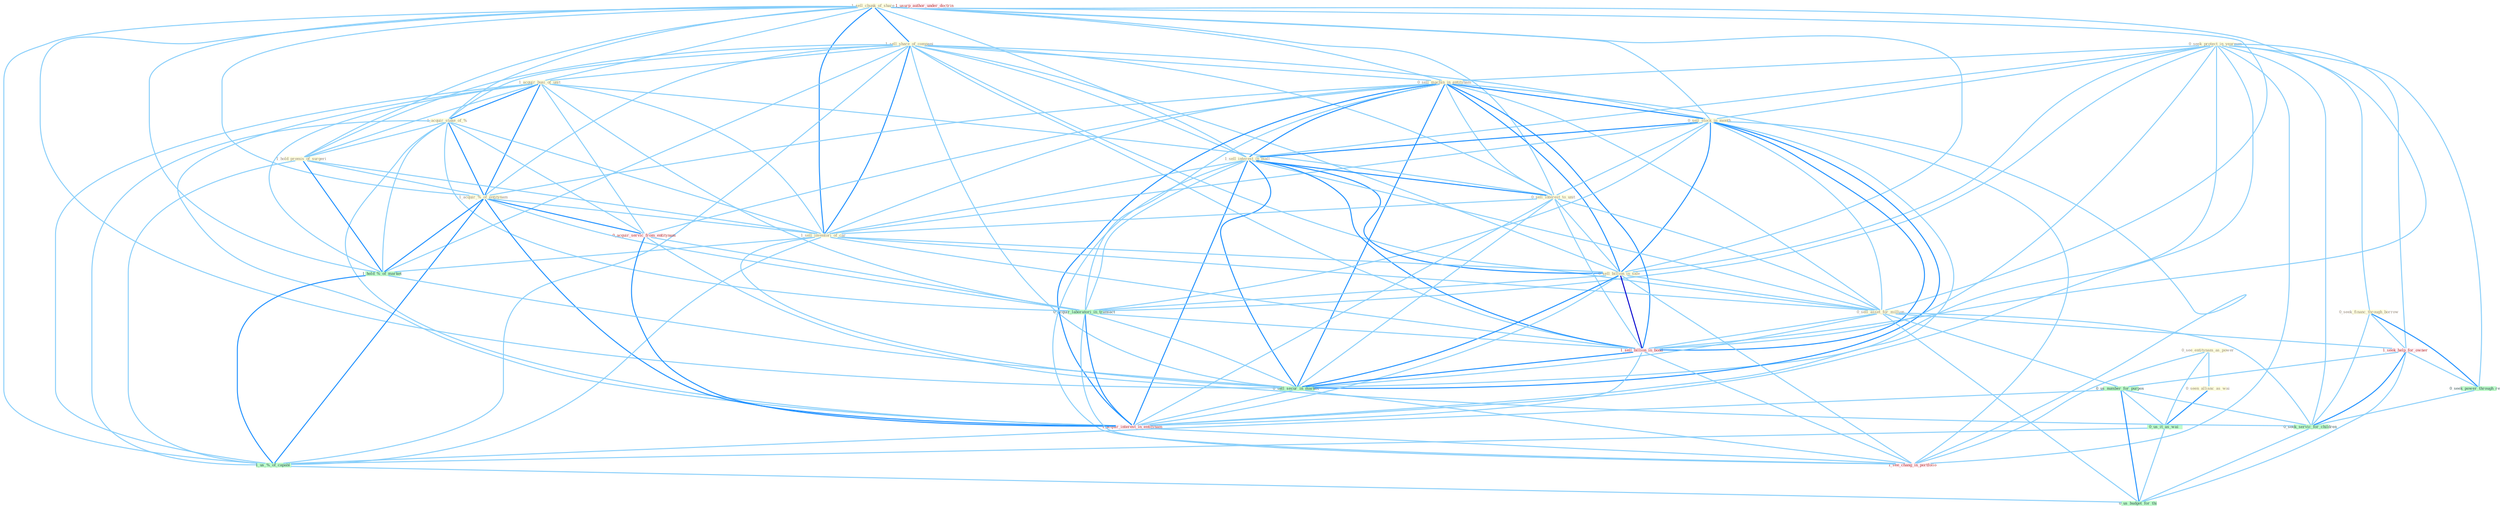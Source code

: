 Graph G{ 
    node
    [shape=polygon,style=filled,width=.5,height=.06,color="#BDFCC9",fixedsize=true,fontsize=4,
    fontcolor="#2f4f4f"];
    {node
    [color="#ffffe0", fontcolor="#8b7d6b"] "0_see_entitynam_as_power " "1_sell_chunk_of_share " "0_seek_protect_in_yearnum " "1_sell_share_of_compani " "0_sell_machin_in_entitynam " "1_acquir_busi_of_unit " "0_seek_financ_through_borrow " "1_acquir_stake_of_% " "0_sell_stock_in_month " "1_hold_promis_of_surgeri " "1_sell_interest_in_mall " "0_sell_interest_to_unit " "1_acquir_%_of_entitynam " "1_sell_inventori_of_car " "0_seen_allianc_as_wai " "0_sell_billion_in_sale " "0_sell_asset_for_million "}
{node [color="#fff0f5", fontcolor="#b22222"] "1_seek_help_for_owner " "0_acquir_servic_from_entitynam " "1_sell_billion_in_bond " "1_usurp_author_under_doctrin " "1_acquir_interest_in_entitynam " "1_see_chang_in_portfolio "}
edge [color="#B0E2FF"];

	"0_see_entitynam_as_power " -- "0_seen_allianc_as_wai " [w="1", color="#87cefa" ];
	"0_see_entitynam_as_power " -- "0_us_it_as_wai " [w="1", color="#87cefa" ];
	"0_see_entitynam_as_power " -- "1_see_chang_in_portfolio " [w="1", color="#87cefa" ];
	"1_sell_chunk_of_share " -- "1_sell_share_of_compani " [w="2", color="#1e90ff" , len=0.8];
	"1_sell_chunk_of_share " -- "0_sell_machin_in_entitynam " [w="1", color="#87cefa" ];
	"1_sell_chunk_of_share " -- "1_acquir_busi_of_unit " [w="1", color="#87cefa" ];
	"1_sell_chunk_of_share " -- "1_acquir_stake_of_% " [w="1", color="#87cefa" ];
	"1_sell_chunk_of_share " -- "0_sell_stock_in_month " [w="1", color="#87cefa" ];
	"1_sell_chunk_of_share " -- "1_hold_promis_of_surgeri " [w="1", color="#87cefa" ];
	"1_sell_chunk_of_share " -- "1_sell_interest_in_mall " [w="1", color="#87cefa" ];
	"1_sell_chunk_of_share " -- "0_sell_interest_to_unit " [w="1", color="#87cefa" ];
	"1_sell_chunk_of_share " -- "1_acquir_%_of_entitynam " [w="1", color="#87cefa" ];
	"1_sell_chunk_of_share " -- "1_sell_inventori_of_car " [w="2", color="#1e90ff" , len=0.8];
	"1_sell_chunk_of_share " -- "0_sell_billion_in_sale " [w="1", color="#87cefa" ];
	"1_sell_chunk_of_share " -- "0_sell_asset_for_million " [w="1", color="#87cefa" ];
	"1_sell_chunk_of_share " -- "1_hold_%_of_market " [w="1", color="#87cefa" ];
	"1_sell_chunk_of_share " -- "1_sell_billion_in_bond " [w="1", color="#87cefa" ];
	"1_sell_chunk_of_share " -- "1_us_%_of_capabl " [w="1", color="#87cefa" ];
	"1_sell_chunk_of_share " -- "0_sell_secur_in_market " [w="1", color="#87cefa" ];
	"0_seek_protect_in_yearnum " -- "0_sell_machin_in_entitynam " [w="1", color="#87cefa" ];
	"0_seek_protect_in_yearnum " -- "0_seek_financ_through_borrow " [w="1", color="#87cefa" ];
	"0_seek_protect_in_yearnum " -- "0_sell_stock_in_month " [w="1", color="#87cefa" ];
	"0_seek_protect_in_yearnum " -- "1_sell_interest_in_mall " [w="1", color="#87cefa" ];
	"0_seek_protect_in_yearnum " -- "0_sell_billion_in_sale " [w="1", color="#87cefa" ];
	"0_seek_protect_in_yearnum " -- "1_seek_help_for_owner " [w="1", color="#87cefa" ];
	"0_seek_protect_in_yearnum " -- "0_seek_power_through_regul " [w="1", color="#87cefa" ];
	"0_seek_protect_in_yearnum " -- "0_acquir_laboratori_in_transact " [w="1", color="#87cefa" ];
	"0_seek_protect_in_yearnum " -- "1_sell_billion_in_bond " [w="1", color="#87cefa" ];
	"0_seek_protect_in_yearnum " -- "0_sell_secur_in_market " [w="1", color="#87cefa" ];
	"0_seek_protect_in_yearnum " -- "1_acquir_interest_in_entitynam " [w="1", color="#87cefa" ];
	"0_seek_protect_in_yearnum " -- "0_seek_servic_for_children " [w="1", color="#87cefa" ];
	"0_seek_protect_in_yearnum " -- "1_see_chang_in_portfolio " [w="1", color="#87cefa" ];
	"1_sell_share_of_compani " -- "0_sell_machin_in_entitynam " [w="1", color="#87cefa" ];
	"1_sell_share_of_compani " -- "1_acquir_busi_of_unit " [w="1", color="#87cefa" ];
	"1_sell_share_of_compani " -- "1_acquir_stake_of_% " [w="1", color="#87cefa" ];
	"1_sell_share_of_compani " -- "0_sell_stock_in_month " [w="1", color="#87cefa" ];
	"1_sell_share_of_compani " -- "1_hold_promis_of_surgeri " [w="1", color="#87cefa" ];
	"1_sell_share_of_compani " -- "1_sell_interest_in_mall " [w="1", color="#87cefa" ];
	"1_sell_share_of_compani " -- "0_sell_interest_to_unit " [w="1", color="#87cefa" ];
	"1_sell_share_of_compani " -- "1_acquir_%_of_entitynam " [w="1", color="#87cefa" ];
	"1_sell_share_of_compani " -- "1_sell_inventori_of_car " [w="2", color="#1e90ff" , len=0.8];
	"1_sell_share_of_compani " -- "0_sell_billion_in_sale " [w="1", color="#87cefa" ];
	"1_sell_share_of_compani " -- "0_sell_asset_for_million " [w="1", color="#87cefa" ];
	"1_sell_share_of_compani " -- "1_hold_%_of_market " [w="1", color="#87cefa" ];
	"1_sell_share_of_compani " -- "1_sell_billion_in_bond " [w="1", color="#87cefa" ];
	"1_sell_share_of_compani " -- "1_us_%_of_capabl " [w="1", color="#87cefa" ];
	"1_sell_share_of_compani " -- "0_sell_secur_in_market " [w="1", color="#87cefa" ];
	"0_sell_machin_in_entitynam " -- "0_sell_stock_in_month " [w="2", color="#1e90ff" , len=0.8];
	"0_sell_machin_in_entitynam " -- "1_sell_interest_in_mall " [w="2", color="#1e90ff" , len=0.8];
	"0_sell_machin_in_entitynam " -- "0_sell_interest_to_unit " [w="1", color="#87cefa" ];
	"0_sell_machin_in_entitynam " -- "1_acquir_%_of_entitynam " [w="1", color="#87cefa" ];
	"0_sell_machin_in_entitynam " -- "1_sell_inventori_of_car " [w="1", color="#87cefa" ];
	"0_sell_machin_in_entitynam " -- "0_sell_billion_in_sale " [w="2", color="#1e90ff" , len=0.8];
	"0_sell_machin_in_entitynam " -- "0_sell_asset_for_million " [w="1", color="#87cefa" ];
	"0_sell_machin_in_entitynam " -- "0_acquir_servic_from_entitynam " [w="1", color="#87cefa" ];
	"0_sell_machin_in_entitynam " -- "0_acquir_laboratori_in_transact " [w="1", color="#87cefa" ];
	"0_sell_machin_in_entitynam " -- "1_sell_billion_in_bond " [w="2", color="#1e90ff" , len=0.8];
	"0_sell_machin_in_entitynam " -- "0_sell_secur_in_market " [w="2", color="#1e90ff" , len=0.8];
	"0_sell_machin_in_entitynam " -- "1_acquir_interest_in_entitynam " [w="2", color="#1e90ff" , len=0.8];
	"0_sell_machin_in_entitynam " -- "1_see_chang_in_portfolio " [w="1", color="#87cefa" ];
	"1_acquir_busi_of_unit " -- "1_acquir_stake_of_% " [w="2", color="#1e90ff" , len=0.8];
	"1_acquir_busi_of_unit " -- "1_hold_promis_of_surgeri " [w="1", color="#87cefa" ];
	"1_acquir_busi_of_unit " -- "0_sell_interest_to_unit " [w="1", color="#87cefa" ];
	"1_acquir_busi_of_unit " -- "1_acquir_%_of_entitynam " [w="2", color="#1e90ff" , len=0.8];
	"1_acquir_busi_of_unit " -- "1_sell_inventori_of_car " [w="1", color="#87cefa" ];
	"1_acquir_busi_of_unit " -- "0_acquir_servic_from_entitynam " [w="1", color="#87cefa" ];
	"1_acquir_busi_of_unit " -- "1_hold_%_of_market " [w="1", color="#87cefa" ];
	"1_acquir_busi_of_unit " -- "0_acquir_laboratori_in_transact " [w="1", color="#87cefa" ];
	"1_acquir_busi_of_unit " -- "1_us_%_of_capabl " [w="1", color="#87cefa" ];
	"1_acquir_busi_of_unit " -- "1_acquir_interest_in_entitynam " [w="1", color="#87cefa" ];
	"0_seek_financ_through_borrow " -- "1_seek_help_for_owner " [w="1", color="#87cefa" ];
	"0_seek_financ_through_borrow " -- "0_seek_power_through_regul " [w="2", color="#1e90ff" , len=0.8];
	"0_seek_financ_through_borrow " -- "0_seek_servic_for_children " [w="1", color="#87cefa" ];
	"1_acquir_stake_of_% " -- "1_hold_promis_of_surgeri " [w="1", color="#87cefa" ];
	"1_acquir_stake_of_% " -- "1_acquir_%_of_entitynam " [w="2", color="#1e90ff" , len=0.8];
	"1_acquir_stake_of_% " -- "1_sell_inventori_of_car " [w="1", color="#87cefa" ];
	"1_acquir_stake_of_% " -- "0_acquir_servic_from_entitynam " [w="1", color="#87cefa" ];
	"1_acquir_stake_of_% " -- "1_hold_%_of_market " [w="1", color="#87cefa" ];
	"1_acquir_stake_of_% " -- "0_acquir_laboratori_in_transact " [w="1", color="#87cefa" ];
	"1_acquir_stake_of_% " -- "1_us_%_of_capabl " [w="1", color="#87cefa" ];
	"1_acquir_stake_of_% " -- "1_acquir_interest_in_entitynam " [w="1", color="#87cefa" ];
	"0_sell_stock_in_month " -- "1_sell_interest_in_mall " [w="2", color="#1e90ff" , len=0.8];
	"0_sell_stock_in_month " -- "0_sell_interest_to_unit " [w="1", color="#87cefa" ];
	"0_sell_stock_in_month " -- "1_sell_inventori_of_car " [w="1", color="#87cefa" ];
	"0_sell_stock_in_month " -- "0_sell_billion_in_sale " [w="2", color="#1e90ff" , len=0.8];
	"0_sell_stock_in_month " -- "0_sell_asset_for_million " [w="1", color="#87cefa" ];
	"0_sell_stock_in_month " -- "0_acquir_laboratori_in_transact " [w="1", color="#87cefa" ];
	"0_sell_stock_in_month " -- "1_sell_billion_in_bond " [w="2", color="#1e90ff" , len=0.8];
	"0_sell_stock_in_month " -- "0_sell_secur_in_market " [w="2", color="#1e90ff" , len=0.8];
	"0_sell_stock_in_month " -- "1_acquir_interest_in_entitynam " [w="1", color="#87cefa" ];
	"0_sell_stock_in_month " -- "1_see_chang_in_portfolio " [w="1", color="#87cefa" ];
	"1_hold_promis_of_surgeri " -- "1_acquir_%_of_entitynam " [w="1", color="#87cefa" ];
	"1_hold_promis_of_surgeri " -- "1_sell_inventori_of_car " [w="1", color="#87cefa" ];
	"1_hold_promis_of_surgeri " -- "1_hold_%_of_market " [w="2", color="#1e90ff" , len=0.8];
	"1_hold_promis_of_surgeri " -- "1_us_%_of_capabl " [w="1", color="#87cefa" ];
	"1_sell_interest_in_mall " -- "0_sell_interest_to_unit " [w="2", color="#1e90ff" , len=0.8];
	"1_sell_interest_in_mall " -- "1_sell_inventori_of_car " [w="1", color="#87cefa" ];
	"1_sell_interest_in_mall " -- "0_sell_billion_in_sale " [w="2", color="#1e90ff" , len=0.8];
	"1_sell_interest_in_mall " -- "0_sell_asset_for_million " [w="1", color="#87cefa" ];
	"1_sell_interest_in_mall " -- "0_acquir_laboratori_in_transact " [w="1", color="#87cefa" ];
	"1_sell_interest_in_mall " -- "1_sell_billion_in_bond " [w="2", color="#1e90ff" , len=0.8];
	"1_sell_interest_in_mall " -- "0_sell_secur_in_market " [w="2", color="#1e90ff" , len=0.8];
	"1_sell_interest_in_mall " -- "1_acquir_interest_in_entitynam " [w="2", color="#1e90ff" , len=0.8];
	"1_sell_interest_in_mall " -- "1_see_chang_in_portfolio " [w="1", color="#87cefa" ];
	"0_sell_interest_to_unit " -- "1_sell_inventori_of_car " [w="1", color="#87cefa" ];
	"0_sell_interest_to_unit " -- "0_sell_billion_in_sale " [w="1", color="#87cefa" ];
	"0_sell_interest_to_unit " -- "0_sell_asset_for_million " [w="1", color="#87cefa" ];
	"0_sell_interest_to_unit " -- "1_sell_billion_in_bond " [w="1", color="#87cefa" ];
	"0_sell_interest_to_unit " -- "0_sell_secur_in_market " [w="1", color="#87cefa" ];
	"0_sell_interest_to_unit " -- "1_acquir_interest_in_entitynam " [w="1", color="#87cefa" ];
	"1_acquir_%_of_entitynam " -- "1_sell_inventori_of_car " [w="1", color="#87cefa" ];
	"1_acquir_%_of_entitynam " -- "0_acquir_servic_from_entitynam " [w="2", color="#1e90ff" , len=0.8];
	"1_acquir_%_of_entitynam " -- "1_hold_%_of_market " [w="2", color="#1e90ff" , len=0.8];
	"1_acquir_%_of_entitynam " -- "0_acquir_laboratori_in_transact " [w="1", color="#87cefa" ];
	"1_acquir_%_of_entitynam " -- "1_us_%_of_capabl " [w="2", color="#1e90ff" , len=0.8];
	"1_acquir_%_of_entitynam " -- "1_acquir_interest_in_entitynam " [w="2", color="#1e90ff" , len=0.8];
	"1_sell_inventori_of_car " -- "0_sell_billion_in_sale " [w="1", color="#87cefa" ];
	"1_sell_inventori_of_car " -- "0_sell_asset_for_million " [w="1", color="#87cefa" ];
	"1_sell_inventori_of_car " -- "1_hold_%_of_market " [w="1", color="#87cefa" ];
	"1_sell_inventori_of_car " -- "1_sell_billion_in_bond " [w="1", color="#87cefa" ];
	"1_sell_inventori_of_car " -- "1_us_%_of_capabl " [w="1", color="#87cefa" ];
	"1_sell_inventori_of_car " -- "0_sell_secur_in_market " [w="1", color="#87cefa" ];
	"0_seen_allianc_as_wai " -- "0_us_it_as_wai " [w="2", color="#1e90ff" , len=0.8];
	"0_sell_billion_in_sale " -- "0_sell_asset_for_million " [w="1", color="#87cefa" ];
	"0_sell_billion_in_sale " -- "0_acquir_laboratori_in_transact " [w="1", color="#87cefa" ];
	"0_sell_billion_in_sale " -- "1_sell_billion_in_bond " [w="3", color="#0000cd" , len=0.6];
	"0_sell_billion_in_sale " -- "0_sell_secur_in_market " [w="2", color="#1e90ff" , len=0.8];
	"0_sell_billion_in_sale " -- "1_acquir_interest_in_entitynam " [w="1", color="#87cefa" ];
	"0_sell_billion_in_sale " -- "1_see_chang_in_portfolio " [w="1", color="#87cefa" ];
	"0_sell_asset_for_million " -- "1_seek_help_for_owner " [w="1", color="#87cefa" ];
	"0_sell_asset_for_million " -- "0_us_number_for_purpos " [w="1", color="#87cefa" ];
	"0_sell_asset_for_million " -- "1_sell_billion_in_bond " [w="1", color="#87cefa" ];
	"0_sell_asset_for_million " -- "0_sell_secur_in_market " [w="1", color="#87cefa" ];
	"0_sell_asset_for_million " -- "0_seek_servic_for_children " [w="1", color="#87cefa" ];
	"0_sell_asset_for_million " -- "0_us_budget_for_thi " [w="1", color="#87cefa" ];
	"1_seek_help_for_owner " -- "0_seek_power_through_regul " [w="1", color="#87cefa" ];
	"1_seek_help_for_owner " -- "0_us_number_for_purpos " [w="1", color="#87cefa" ];
	"1_seek_help_for_owner " -- "0_seek_servic_for_children " [w="2", color="#1e90ff" , len=0.8];
	"1_seek_help_for_owner " -- "0_us_budget_for_thi " [w="1", color="#87cefa" ];
	"0_acquir_servic_from_entitynam " -- "0_acquir_laboratori_in_transact " [w="1", color="#87cefa" ];
	"0_acquir_servic_from_entitynam " -- "1_acquir_interest_in_entitynam " [w="2", color="#1e90ff" , len=0.8];
	"0_acquir_servic_from_entitynam " -- "0_seek_servic_for_children " [w="1", color="#87cefa" ];
	"1_hold_%_of_market " -- "1_us_%_of_capabl " [w="2", color="#1e90ff" , len=0.8];
	"1_hold_%_of_market " -- "0_sell_secur_in_market " [w="1", color="#87cefa" ];
	"0_seek_power_through_regul " -- "0_seek_servic_for_children " [w="1", color="#87cefa" ];
	"0_us_number_for_purpos " -- "0_us_it_as_wai " [w="1", color="#87cefa" ];
	"0_us_number_for_purpos " -- "1_us_%_of_capabl " [w="1", color="#87cefa" ];
	"0_us_number_for_purpos " -- "0_seek_servic_for_children " [w="1", color="#87cefa" ];
	"0_us_number_for_purpos " -- "0_us_budget_for_thi " [w="2", color="#1e90ff" , len=0.8];
	"0_acquir_laboratori_in_transact " -- "1_sell_billion_in_bond " [w="1", color="#87cefa" ];
	"0_acquir_laboratori_in_transact " -- "0_sell_secur_in_market " [w="1", color="#87cefa" ];
	"0_acquir_laboratori_in_transact " -- "1_acquir_interest_in_entitynam " [w="2", color="#1e90ff" , len=0.8];
	"0_acquir_laboratori_in_transact " -- "1_see_chang_in_portfolio " [w="1", color="#87cefa" ];
	"1_sell_billion_in_bond " -- "0_sell_secur_in_market " [w="2", color="#1e90ff" , len=0.8];
	"1_sell_billion_in_bond " -- "1_acquir_interest_in_entitynam " [w="1", color="#87cefa" ];
	"1_sell_billion_in_bond " -- "1_see_chang_in_portfolio " [w="1", color="#87cefa" ];
	"0_us_it_as_wai " -- "1_us_%_of_capabl " [w="1", color="#87cefa" ];
	"0_us_it_as_wai " -- "0_us_budget_for_thi " [w="1", color="#87cefa" ];
	"1_us_%_of_capabl " -- "0_us_budget_for_thi " [w="1", color="#87cefa" ];
	"0_sell_secur_in_market " -- "1_acquir_interest_in_entitynam " [w="1", color="#87cefa" ];
	"0_sell_secur_in_market " -- "1_see_chang_in_portfolio " [w="1", color="#87cefa" ];
	"1_acquir_interest_in_entitynam " -- "1_see_chang_in_portfolio " [w="1", color="#87cefa" ];
	"0_seek_servic_for_children " -- "0_us_budget_for_thi " [w="1", color="#87cefa" ];
}